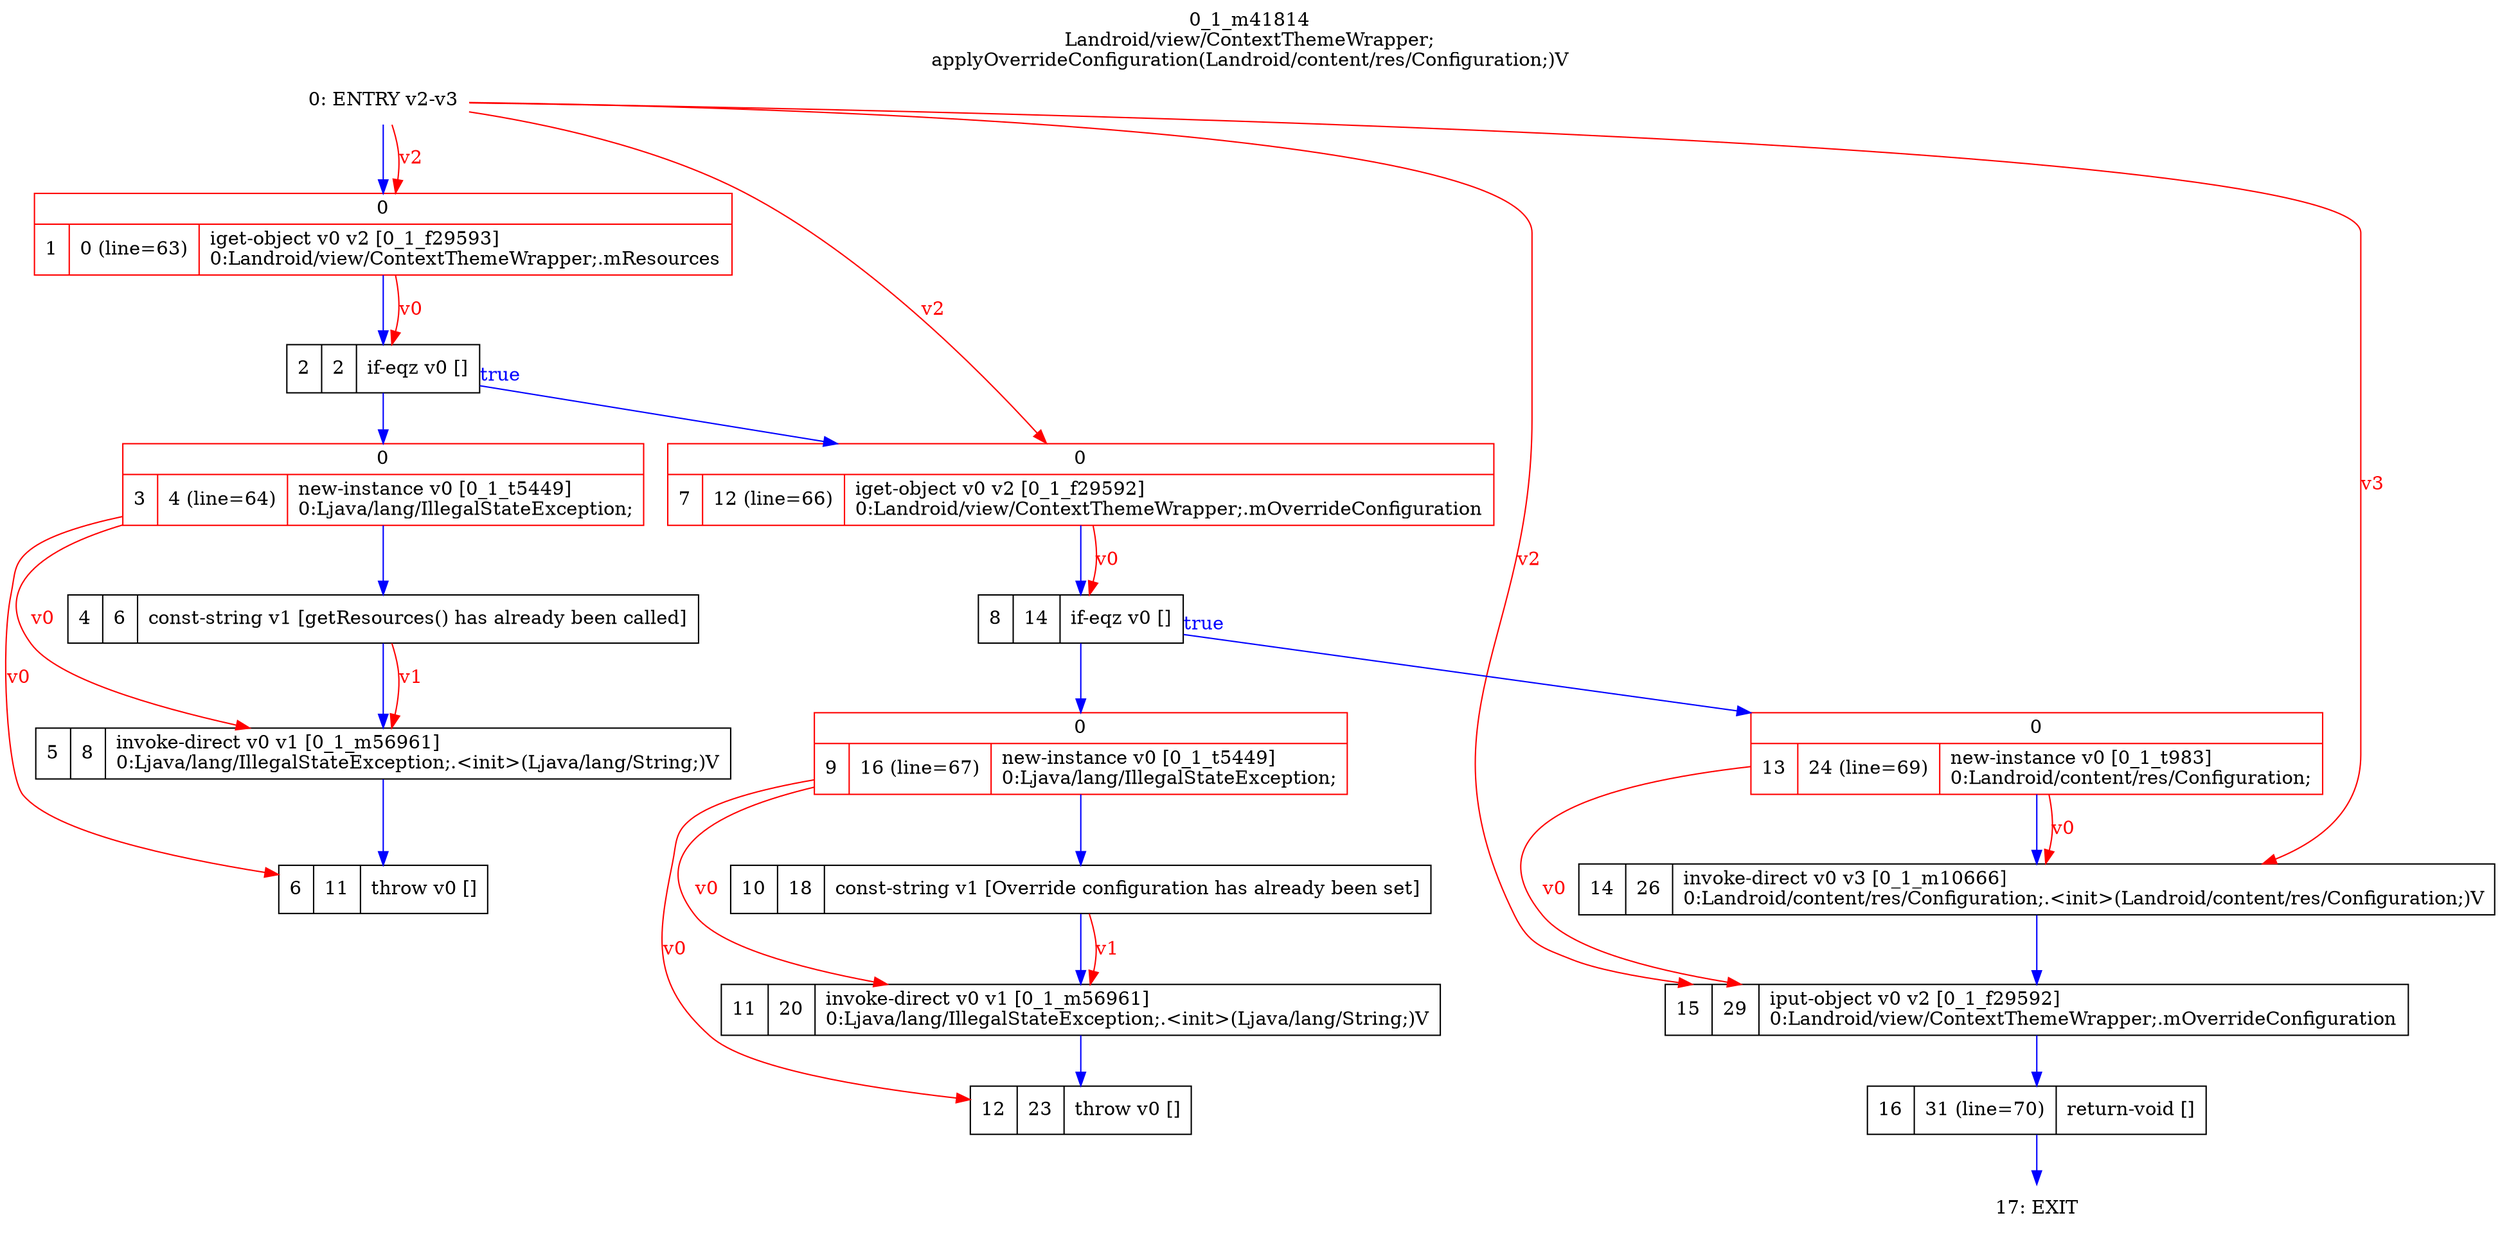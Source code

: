 digraph G {
rankdir=UD;
labelloc=t;
label="0_1_m41814\nLandroid/view/ContextThemeWrapper;
applyOverrideConfiguration(Landroid/content/res/Configuration;)V";
0[label="0: ENTRY v2-v3",shape=plaintext];
1[label="{0|{1|0 (line=63)|iget-object v0 v2 [0_1_f29593]\l0:Landroid/view/ContextThemeWrapper;.mResources\l}}",shape=record, color=red];
2[label="2|2|if-eqz v0 []\l",shape=record];
3[label="{0|{3|4 (line=64)|new-instance v0 [0_1_t5449]\l0:Ljava/lang/IllegalStateException;\l}}",shape=record, color=red];
4[label="4|6|const-string v1 [getResources() has already been called]\l",shape=record];
5[label="5|8|invoke-direct v0 v1 [0_1_m56961]\l0:Ljava/lang/IllegalStateException;.\<init\>(Ljava/lang/String;)V\l",shape=record,URL="0_1_m56961.dot"];
6[label="6|11|throw v0 []\l",shape=record];
7[label="{0|{7|12 (line=66)|iget-object v0 v2 [0_1_f29592]\l0:Landroid/view/ContextThemeWrapper;.mOverrideConfiguration\l}}",shape=record, color=red];
8[label="8|14|if-eqz v0 []\l",shape=record];
9[label="{0|{9|16 (line=67)|new-instance v0 [0_1_t5449]\l0:Ljava/lang/IllegalStateException;\l}}",shape=record, color=red];
10[label="10|18|const-string v1 [Override configuration has already been set]\l",shape=record];
11[label="11|20|invoke-direct v0 v1 [0_1_m56961]\l0:Ljava/lang/IllegalStateException;.\<init\>(Ljava/lang/String;)V\l",shape=record,URL="0_1_m56961.dot"];
12[label="12|23|throw v0 []\l",shape=record];
13[label="{0|{13|24 (line=69)|new-instance v0 [0_1_t983]\l0:Landroid/content/res/Configuration;\l}}",shape=record, color=red];
14[label="14|26|invoke-direct v0 v3 [0_1_m10666]\l0:Landroid/content/res/Configuration;.\<init\>(Landroid/content/res/Configuration;)V\l",shape=record,URL="0_1_m10666.dot"];
15[label="15|29|iput-object v0 v2 [0_1_f29592]\l0:Landroid/view/ContextThemeWrapper;.mOverrideConfiguration\l",shape=record];
16[label="16|31 (line=70)|return-void []\l",shape=record];
17[label="17: EXIT",shape=plaintext];
0->1 [color=blue, fontcolor=blue,weight=100, taillabel=""];
1->2 [color=blue, fontcolor=blue,weight=100, taillabel=""];
2->7 [color=blue, fontcolor=blue,weight=10, taillabel="true"];
2->3 [color=blue, fontcolor=blue,weight=100, taillabel=""];
3->4 [color=blue, fontcolor=blue,weight=100, taillabel=""];
4->5 [color=blue, fontcolor=blue,weight=100, taillabel=""];
5->6 [color=blue, fontcolor=blue,weight=100, taillabel=""];
7->8 [color=blue, fontcolor=blue,weight=100, taillabel=""];
8->13 [color=blue, fontcolor=blue,weight=10, taillabel="true"];
8->9 [color=blue, fontcolor=blue,weight=100, taillabel=""];
9->10 [color=blue, fontcolor=blue,weight=100, taillabel=""];
10->11 [color=blue, fontcolor=blue,weight=100, taillabel=""];
11->12 [color=blue, fontcolor=blue,weight=100, taillabel=""];
13->14 [color=blue, fontcolor=blue,weight=100, taillabel=""];
14->15 [color=blue, fontcolor=blue,weight=100, taillabel=""];
15->16 [color=blue, fontcolor=blue,weight=100, taillabel=""];
16->17 [color=blue, fontcolor=blue,weight=100, taillabel=""];
0->1 [color=red, fontcolor=red, label="v2"];
1->2 [color=red, fontcolor=red, label="v0"];
3->5 [color=red, fontcolor=red, label="v0"];
4->5 [color=red, fontcolor=red, label="v1"];
3->6 [color=red, fontcolor=red, label="v0"];
0->7 [color=red, fontcolor=red, label="v2"];
7->8 [color=red, fontcolor=red, label="v0"];
9->11 [color=red, fontcolor=red, label="v0"];
10->11 [color=red, fontcolor=red, label="v1"];
9->12 [color=red, fontcolor=red, label="v0"];
0->14 [color=red, fontcolor=red, label="v3"];
13->14 [color=red, fontcolor=red, label="v0"];
0->15 [color=red, fontcolor=red, label="v2"];
13->15 [color=red, fontcolor=red, label="v0"];
}
